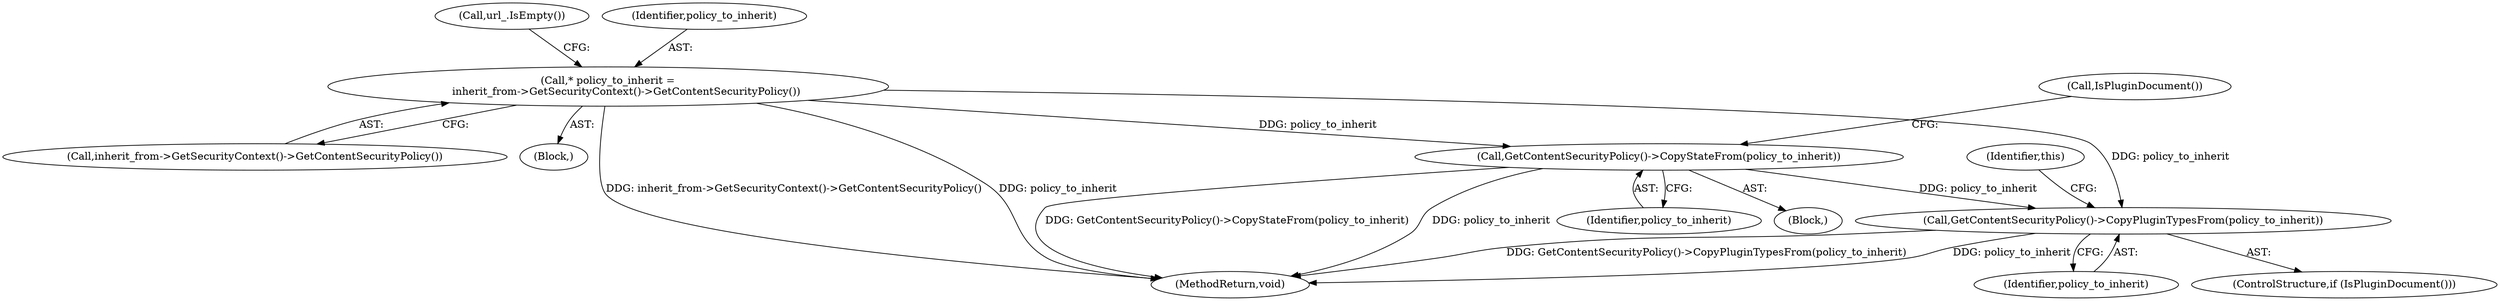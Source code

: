 digraph "0_Chrome_0ab2412a104d2f235d7b9fe19d30ef605a410832@pointer" {
"1000150" [label="(Call,GetContentSecurityPolicy()->CopyStateFrom(policy_to_inherit))"];
"1000134" [label="(Call,* policy_to_inherit =\n           inherit_from->GetSecurityContext()->GetContentSecurityPolicy())"];
"1000154" [label="(Call,GetContentSecurityPolicy()->CopyPluginTypesFrom(policy_to_inherit))"];
"1000136" [label="(Call,inherit_from->GetSecurityContext()->GetContentSecurityPolicy())"];
"1000150" [label="(Call,GetContentSecurityPolicy()->CopyStateFrom(policy_to_inherit))"];
"1000134" [label="(Call,* policy_to_inherit =\n           inherit_from->GetSecurityContext()->GetContentSecurityPolicy())"];
"1000152" [label="(ControlStructure,if (IsPluginDocument()))"];
"1000155" [label="(Identifier,policy_to_inherit)"];
"1000139" [label="(Call,url_.IsEmpty())"];
"1000128" [label="(Block,)"];
"1000154" [label="(Call,GetContentSecurityPolicy()->CopyPluginTypesFrom(policy_to_inherit))"];
"1000149" [label="(Block,)"];
"1000135" [label="(Identifier,policy_to_inherit)"];
"1000158" [label="(MethodReturn,void)"];
"1000153" [label="(Call,IsPluginDocument())"];
"1000151" [label="(Identifier,policy_to_inherit)"];
"1000157" [label="(Identifier,this)"];
"1000150" -> "1000149"  [label="AST: "];
"1000150" -> "1000151"  [label="CFG: "];
"1000151" -> "1000150"  [label="AST: "];
"1000153" -> "1000150"  [label="CFG: "];
"1000150" -> "1000158"  [label="DDG: GetContentSecurityPolicy()->CopyStateFrom(policy_to_inherit)"];
"1000150" -> "1000158"  [label="DDG: policy_to_inherit"];
"1000134" -> "1000150"  [label="DDG: policy_to_inherit"];
"1000150" -> "1000154"  [label="DDG: policy_to_inherit"];
"1000134" -> "1000128"  [label="AST: "];
"1000134" -> "1000136"  [label="CFG: "];
"1000135" -> "1000134"  [label="AST: "];
"1000136" -> "1000134"  [label="AST: "];
"1000139" -> "1000134"  [label="CFG: "];
"1000134" -> "1000158"  [label="DDG: policy_to_inherit"];
"1000134" -> "1000158"  [label="DDG: inherit_from->GetSecurityContext()->GetContentSecurityPolicy()"];
"1000134" -> "1000154"  [label="DDG: policy_to_inherit"];
"1000154" -> "1000152"  [label="AST: "];
"1000154" -> "1000155"  [label="CFG: "];
"1000155" -> "1000154"  [label="AST: "];
"1000157" -> "1000154"  [label="CFG: "];
"1000154" -> "1000158"  [label="DDG: GetContentSecurityPolicy()->CopyPluginTypesFrom(policy_to_inherit)"];
"1000154" -> "1000158"  [label="DDG: policy_to_inherit"];
}
